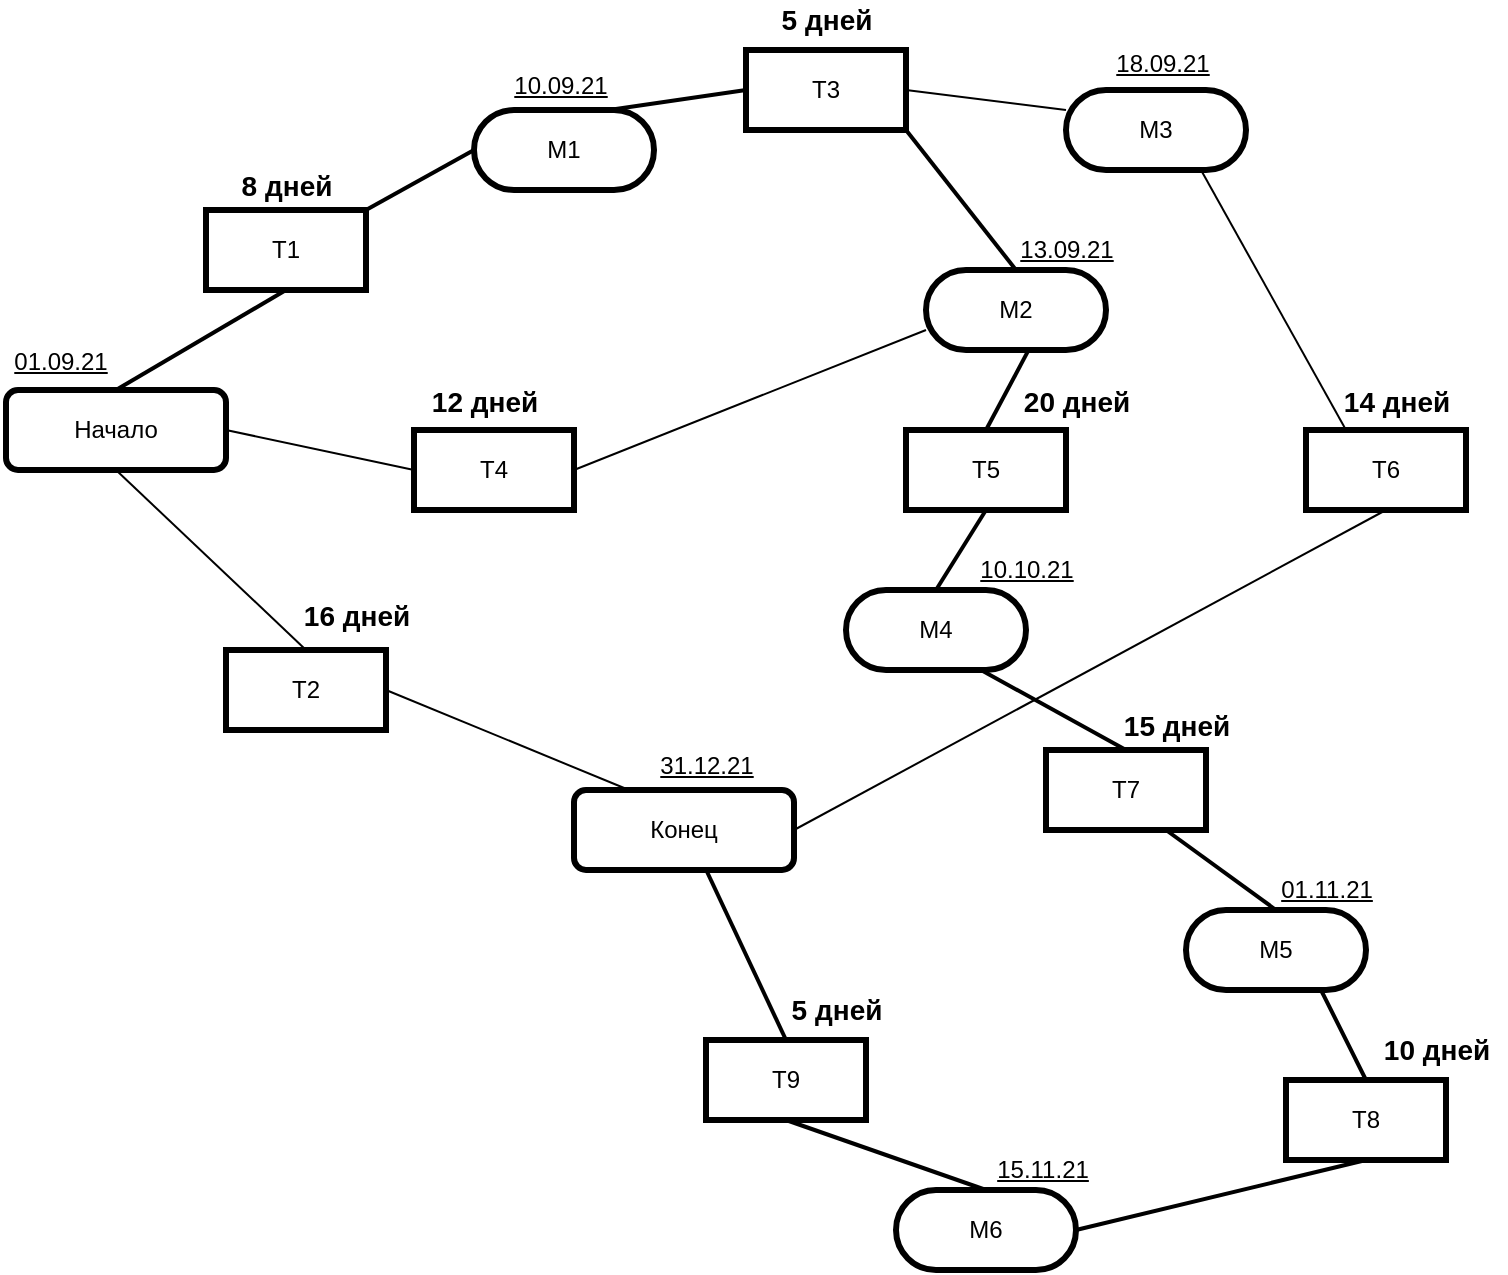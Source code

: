 <mxfile version="16.0.3" type="device"><diagram id="jz6jTf1bc_FucD5W-SCe" name="Page-1"><mxGraphModel dx="990" dy="575" grid="1" gridSize="10" guides="1" tooltips="1" connect="1" arrows="1" fold="1" page="1" pageScale="1" pageWidth="827" pageHeight="1169" math="0" shadow="0"><root><mxCell id="0"/><mxCell id="1" parent="0"/><mxCell id="M46QNmdxBvjC82e5ZqSj-1" value="Начало" style="rounded=1;whiteSpace=wrap;html=1;strokeWidth=3;" vertex="1" parent="1"><mxGeometry x="130" y="240" width="110" height="40" as="geometry"/></mxCell><mxCell id="M46QNmdxBvjC82e5ZqSj-2" value="T5" style="rounded=0;whiteSpace=wrap;html=1;strokeWidth=3;" vertex="1" parent="1"><mxGeometry x="580" y="260" width="80" height="40" as="geometry"/></mxCell><mxCell id="M46QNmdxBvjC82e5ZqSj-3" value="T9" style="rounded=0;whiteSpace=wrap;html=1;strokeWidth=3;" vertex="1" parent="1"><mxGeometry x="480" y="565" width="80" height="40" as="geometry"/></mxCell><mxCell id="M46QNmdxBvjC82e5ZqSj-4" value="T4" style="rounded=0;whiteSpace=wrap;html=1;strokeWidth=3;" vertex="1" parent="1"><mxGeometry x="334" y="260" width="80" height="40" as="geometry"/></mxCell><mxCell id="M46QNmdxBvjC82e5ZqSj-5" value="T1" style="rounded=0;whiteSpace=wrap;html=1;strokeWidth=3;" vertex="1" parent="1"><mxGeometry x="230" y="150" width="80" height="40" as="geometry"/></mxCell><mxCell id="M46QNmdxBvjC82e5ZqSj-6" value="T6" style="rounded=0;whiteSpace=wrap;html=1;strokeWidth=3;" vertex="1" parent="1"><mxGeometry x="780" y="260" width="80" height="40" as="geometry"/></mxCell><mxCell id="M46QNmdxBvjC82e5ZqSj-7" value="T8" style="rounded=0;whiteSpace=wrap;html=1;strokeWidth=3;" vertex="1" parent="1"><mxGeometry x="770" y="585" width="80" height="40" as="geometry"/></mxCell><mxCell id="M46QNmdxBvjC82e5ZqSj-8" value="T7" style="rounded=0;whiteSpace=wrap;html=1;strokeWidth=3;" vertex="1" parent="1"><mxGeometry x="650" y="420" width="80" height="40" as="geometry"/></mxCell><mxCell id="M46QNmdxBvjC82e5ZqSj-9" value="T2" style="rounded=0;whiteSpace=wrap;html=1;strokeWidth=3;" vertex="1" parent="1"><mxGeometry x="240" y="370" width="80" height="40" as="geometry"/></mxCell><mxCell id="M46QNmdxBvjC82e5ZqSj-10" value="T3" style="rounded=0;whiteSpace=wrap;html=1;strokeWidth=3;" vertex="1" parent="1"><mxGeometry x="500" y="70" width="80" height="40" as="geometry"/></mxCell><mxCell id="M46QNmdxBvjC82e5ZqSj-14" value="" style="endArrow=none;html=1;rounded=0;strokeWidth=2;exitX=0.5;exitY=0;exitDx=0;exitDy=0;entryX=0.5;entryY=1;entryDx=0;entryDy=0;" edge="1" parent="1" source="M46QNmdxBvjC82e5ZqSj-1" target="M46QNmdxBvjC82e5ZqSj-5"><mxGeometry width="50" height="50" relative="1" as="geometry"><mxPoint x="390" y="320" as="sourcePoint"/><mxPoint x="440" y="270" as="targetPoint"/></mxGeometry></mxCell><mxCell id="M46QNmdxBvjC82e5ZqSj-16" value="" style="endArrow=none;html=1;rounded=0;strokeWidth=1;exitX=1;exitY=0.5;exitDx=0;exitDy=0;entryX=0;entryY=0.5;entryDx=0;entryDy=0;" edge="1" parent="1" source="M46QNmdxBvjC82e5ZqSj-1" target="M46QNmdxBvjC82e5ZqSj-4"><mxGeometry width="50" height="50" relative="1" as="geometry"><mxPoint x="390" y="320" as="sourcePoint"/><mxPoint x="440" y="270" as="targetPoint"/></mxGeometry></mxCell><mxCell id="M46QNmdxBvjC82e5ZqSj-17" value="M3" style="rounded=1;whiteSpace=wrap;html=1;strokeWidth=3;arcSize=50;" vertex="1" parent="1"><mxGeometry x="660" y="90" width="90" height="40" as="geometry"/></mxCell><mxCell id="M46QNmdxBvjC82e5ZqSj-18" value="M1" style="rounded=1;whiteSpace=wrap;html=1;strokeWidth=3;arcSize=50;" vertex="1" parent="1"><mxGeometry x="364" y="100" width="90" height="40" as="geometry"/></mxCell><mxCell id="M46QNmdxBvjC82e5ZqSj-19" value="M2" style="rounded=1;whiteSpace=wrap;html=1;strokeWidth=3;arcSize=50;" vertex="1" parent="1"><mxGeometry x="590" y="180" width="90" height="40" as="geometry"/></mxCell><mxCell id="M46QNmdxBvjC82e5ZqSj-20" value="M6" style="rounded=1;whiteSpace=wrap;html=1;strokeWidth=3;arcSize=50;" vertex="1" parent="1"><mxGeometry x="575" y="640" width="90" height="40" as="geometry"/></mxCell><mxCell id="M46QNmdxBvjC82e5ZqSj-21" value="M5" style="rounded=1;whiteSpace=wrap;html=1;strokeWidth=3;arcSize=50;" vertex="1" parent="1"><mxGeometry x="720" y="500" width="90" height="40" as="geometry"/></mxCell><mxCell id="M46QNmdxBvjC82e5ZqSj-22" value="M4" style="rounded=1;whiteSpace=wrap;html=1;strokeWidth=3;arcSize=50;" vertex="1" parent="1"><mxGeometry x="550" y="340" width="90" height="40" as="geometry"/></mxCell><mxCell id="M46QNmdxBvjC82e5ZqSj-24" value="" style="endArrow=none;html=1;rounded=0;strokeWidth=2;exitX=1;exitY=0;exitDx=0;exitDy=0;entryX=0;entryY=0.5;entryDx=0;entryDy=0;" edge="1" parent="1" source="M46QNmdxBvjC82e5ZqSj-5" target="M46QNmdxBvjC82e5ZqSj-18"><mxGeometry width="50" height="50" relative="1" as="geometry"><mxPoint x="195" y="250" as="sourcePoint"/><mxPoint x="300" y="180" as="targetPoint"/></mxGeometry></mxCell><mxCell id="M46QNmdxBvjC82e5ZqSj-25" value="" style="endArrow=none;html=1;rounded=0;strokeWidth=2;exitX=0;exitY=0.5;exitDx=0;exitDy=0;entryX=0.75;entryY=0;entryDx=0;entryDy=0;" edge="1" parent="1" source="M46QNmdxBvjC82e5ZqSj-10" target="M46QNmdxBvjC82e5ZqSj-18"><mxGeometry width="50" height="50" relative="1" as="geometry"><mxPoint x="340" y="140" as="sourcePoint"/><mxPoint x="374" y="130" as="targetPoint"/></mxGeometry></mxCell><mxCell id="M46QNmdxBvjC82e5ZqSj-26" value="" style="endArrow=none;html=1;rounded=0;strokeWidth=1;exitX=0;exitY=0.25;exitDx=0;exitDy=0;entryX=1;entryY=0.5;entryDx=0;entryDy=0;" edge="1" parent="1" source="M46QNmdxBvjC82e5ZqSj-17" target="M46QNmdxBvjC82e5ZqSj-10"><mxGeometry width="50" height="50" relative="1" as="geometry"><mxPoint x="350" y="150" as="sourcePoint"/><mxPoint x="384" y="140" as="targetPoint"/></mxGeometry></mxCell><mxCell id="M46QNmdxBvjC82e5ZqSj-27" value="" style="endArrow=none;html=1;rounded=0;strokeWidth=2;exitX=1;exitY=1;exitDx=0;exitDy=0;entryX=0.5;entryY=0;entryDx=0;entryDy=0;" edge="1" parent="1" source="M46QNmdxBvjC82e5ZqSj-10" target="M46QNmdxBvjC82e5ZqSj-19"><mxGeometry width="50" height="50" relative="1" as="geometry"><mxPoint x="360" y="160" as="sourcePoint"/><mxPoint x="394" y="150" as="targetPoint"/></mxGeometry></mxCell><mxCell id="M46QNmdxBvjC82e5ZqSj-28" value="" style="endArrow=none;html=1;rounded=0;strokeWidth=2;exitX=0.5;exitY=0;exitDx=0;exitDy=0;entryX=0.574;entryY=0.983;entryDx=0;entryDy=0;entryPerimeter=0;" edge="1" parent="1" source="M46QNmdxBvjC82e5ZqSj-2" target="M46QNmdxBvjC82e5ZqSj-19"><mxGeometry width="50" height="50" relative="1" as="geometry"><mxPoint x="370" y="170" as="sourcePoint"/><mxPoint x="404" y="160" as="targetPoint"/></mxGeometry></mxCell><mxCell id="M46QNmdxBvjC82e5ZqSj-30" value="" style="endArrow=none;html=1;rounded=0;strokeWidth=1;exitX=0.25;exitY=0;exitDx=0;exitDy=0;entryX=0.75;entryY=1;entryDx=0;entryDy=0;" edge="1" parent="1" source="M46QNmdxBvjC82e5ZqSj-6" target="M46QNmdxBvjC82e5ZqSj-17"><mxGeometry width="50" height="50" relative="1" as="geometry"><mxPoint x="380" y="180" as="sourcePoint"/><mxPoint x="414" y="170" as="targetPoint"/></mxGeometry></mxCell><mxCell id="M46QNmdxBvjC82e5ZqSj-31" value="" style="endArrow=none;html=1;rounded=0;strokeWidth=2;exitX=0.5;exitY=0;exitDx=0;exitDy=0;entryX=0.5;entryY=1;entryDx=0;entryDy=0;" edge="1" parent="1" source="M46QNmdxBvjC82e5ZqSj-22" target="M46QNmdxBvjC82e5ZqSj-2"><mxGeometry width="50" height="50" relative="1" as="geometry"><mxPoint x="390" y="190" as="sourcePoint"/><mxPoint x="424" y="180" as="targetPoint"/></mxGeometry></mxCell><mxCell id="M46QNmdxBvjC82e5ZqSj-32" value="" style="endArrow=none;html=1;rounded=0;strokeWidth=2;exitX=0.5;exitY=0;exitDx=0;exitDy=0;entryX=0.75;entryY=1;entryDx=0;entryDy=0;" edge="1" parent="1" source="M46QNmdxBvjC82e5ZqSj-8" target="M46QNmdxBvjC82e5ZqSj-22"><mxGeometry width="50" height="50" relative="1" as="geometry"><mxPoint x="400" y="200" as="sourcePoint"/><mxPoint x="434" y="190" as="targetPoint"/></mxGeometry></mxCell><mxCell id="M46QNmdxBvjC82e5ZqSj-34" value="" style="endArrow=none;html=1;rounded=0;strokeWidth=1;exitX=1;exitY=0.5;exitDx=0;exitDy=0;entryX=0;entryY=0.75;entryDx=0;entryDy=0;" edge="1" parent="1" source="M46QNmdxBvjC82e5ZqSj-4" target="M46QNmdxBvjC82e5ZqSj-19"><mxGeometry width="50" height="50" relative="1" as="geometry"><mxPoint x="410" y="210" as="sourcePoint"/><mxPoint x="444" y="200" as="targetPoint"/></mxGeometry></mxCell><mxCell id="M46QNmdxBvjC82e5ZqSj-35" value="" style="endArrow=none;html=1;rounded=0;strokeWidth=2;exitX=0.5;exitY=0;exitDx=0;exitDy=0;entryX=0.75;entryY=1;entryDx=0;entryDy=0;" edge="1" parent="1" source="M46QNmdxBvjC82e5ZqSj-21" target="M46QNmdxBvjC82e5ZqSj-8"><mxGeometry width="50" height="50" relative="1" as="geometry"><mxPoint x="420" y="220" as="sourcePoint"/><mxPoint x="454" y="210" as="targetPoint"/></mxGeometry></mxCell><mxCell id="M46QNmdxBvjC82e5ZqSj-36" value="" style="endArrow=none;html=1;rounded=0;strokeWidth=2;exitX=0.5;exitY=0;exitDx=0;exitDy=0;entryX=0.75;entryY=1;entryDx=0;entryDy=0;" edge="1" parent="1" source="M46QNmdxBvjC82e5ZqSj-7" target="M46QNmdxBvjC82e5ZqSj-21"><mxGeometry width="50" height="50" relative="1" as="geometry"><mxPoint x="430" y="230" as="sourcePoint"/><mxPoint x="464" y="220" as="targetPoint"/></mxGeometry></mxCell><mxCell id="M46QNmdxBvjC82e5ZqSj-37" value="" style="endArrow=none;html=1;rounded=0;strokeWidth=1;exitX=0.5;exitY=1;exitDx=0;exitDy=0;entryX=0.5;entryY=0;entryDx=0;entryDy=0;" edge="1" parent="1" source="M46QNmdxBvjC82e5ZqSj-1" target="M46QNmdxBvjC82e5ZqSj-9"><mxGeometry width="50" height="50" relative="1" as="geometry"><mxPoint x="440" y="240" as="sourcePoint"/><mxPoint x="474" y="230" as="targetPoint"/></mxGeometry></mxCell><mxCell id="M46QNmdxBvjC82e5ZqSj-39" value="" style="endArrow=none;html=1;rounded=0;strokeWidth=2;exitX=1;exitY=0.5;exitDx=0;exitDy=0;entryX=0.5;entryY=1;entryDx=0;entryDy=0;" edge="1" parent="1" source="M46QNmdxBvjC82e5ZqSj-20" target="M46QNmdxBvjC82e5ZqSj-7"><mxGeometry width="50" height="50" relative="1" as="geometry"><mxPoint x="450" y="250" as="sourcePoint"/><mxPoint x="484" y="240" as="targetPoint"/></mxGeometry></mxCell><mxCell id="M46QNmdxBvjC82e5ZqSj-40" value="" style="endArrow=none;html=1;rounded=0;strokeWidth=2;exitX=0.5;exitY=0;exitDx=0;exitDy=0;entryX=0.5;entryY=1;entryDx=0;entryDy=0;" edge="1" parent="1" source="M46QNmdxBvjC82e5ZqSj-20" target="M46QNmdxBvjC82e5ZqSj-3"><mxGeometry width="50" height="50" relative="1" as="geometry"><mxPoint x="460" y="260" as="sourcePoint"/><mxPoint x="494" y="250" as="targetPoint"/></mxGeometry></mxCell><mxCell id="M46QNmdxBvjC82e5ZqSj-41" value="Конец" style="rounded=1;whiteSpace=wrap;html=1;strokeWidth=3;" vertex="1" parent="1"><mxGeometry x="414" y="440" width="110" height="40" as="geometry"/></mxCell><mxCell id="M46QNmdxBvjC82e5ZqSj-43" value="" style="endArrow=none;html=1;rounded=0;strokeWidth=1;exitX=0.25;exitY=0;exitDx=0;exitDy=0;entryX=1;entryY=0.5;entryDx=0;entryDy=0;fontStyle=1" edge="1" parent="1" source="M46QNmdxBvjC82e5ZqSj-41" target="M46QNmdxBvjC82e5ZqSj-9"><mxGeometry width="50" height="50" relative="1" as="geometry"><mxPoint x="250" y="270" as="sourcePoint"/><mxPoint x="344.0" y="290" as="targetPoint"/></mxGeometry></mxCell><mxCell id="M46QNmdxBvjC82e5ZqSj-44" value="" style="endArrow=none;html=1;rounded=0;strokeWidth=2;exitX=0.602;exitY=1.006;exitDx=0;exitDy=0;entryX=0.5;entryY=0;entryDx=0;entryDy=0;exitPerimeter=0;" edge="1" parent="1" source="M46QNmdxBvjC82e5ZqSj-41" target="M46QNmdxBvjC82e5ZqSj-3"><mxGeometry width="50" height="50" relative="1" as="geometry"><mxPoint x="260" y="280" as="sourcePoint"/><mxPoint x="354.0" y="300" as="targetPoint"/></mxGeometry></mxCell><mxCell id="M46QNmdxBvjC82e5ZqSj-45" value="" style="endArrow=none;html=1;rounded=0;strokeWidth=1;exitX=1;exitY=0.5;exitDx=0;exitDy=0;entryX=0.5;entryY=1;entryDx=0;entryDy=0;" edge="1" parent="1" source="M46QNmdxBvjC82e5ZqSj-41" target="M46QNmdxBvjC82e5ZqSj-6"><mxGeometry width="50" height="50" relative="1" as="geometry"><mxPoint x="270" y="290" as="sourcePoint"/><mxPoint x="364.0" y="310" as="targetPoint"/></mxGeometry></mxCell><mxCell id="M46QNmdxBvjC82e5ZqSj-47" value="&lt;u&gt;01.09.21&lt;/u&gt;" style="text;html=1;align=center;verticalAlign=middle;resizable=0;points=[];autosize=1;strokeColor=none;fillColor=none;" vertex="1" parent="1"><mxGeometry x="127" y="216" width="60" height="20" as="geometry"/></mxCell><mxCell id="M46QNmdxBvjC82e5ZqSj-48" value="&lt;font style=&quot;font-size: 14px&quot;&gt;&lt;b&gt;8 дней&lt;/b&gt;&lt;/font&gt;" style="text;html=1;align=center;verticalAlign=middle;resizable=0;points=[];autosize=1;strokeColor=none;fillColor=none;" vertex="1" parent="1"><mxGeometry x="240" y="128" width="60" height="20" as="geometry"/></mxCell><mxCell id="M46QNmdxBvjC82e5ZqSj-49" value="&lt;font style=&quot;font-size: 14px&quot;&gt;&lt;b&gt;16 дней&lt;/b&gt;&lt;/font&gt;" style="text;html=1;align=center;verticalAlign=middle;resizable=0;points=[];autosize=1;strokeColor=none;fillColor=none;" vertex="1" parent="1"><mxGeometry x="270" y="343" width="70" height="20" as="geometry"/></mxCell><mxCell id="M46QNmdxBvjC82e5ZqSj-50" value="&lt;font style=&quot;font-size: 14px&quot;&gt;&lt;b&gt;5 дней&lt;/b&gt;&lt;/font&gt;" style="text;html=1;align=center;verticalAlign=middle;resizable=0;points=[];autosize=1;strokeColor=none;fillColor=none;" vertex="1" parent="1"><mxGeometry x="510" y="45" width="60" height="20" as="geometry"/></mxCell><mxCell id="M46QNmdxBvjC82e5ZqSj-51" value="&lt;font style=&quot;font-size: 14px&quot;&gt;&lt;b&gt;12 дней&lt;/b&gt;&lt;/font&gt;" style="text;html=1;align=center;verticalAlign=middle;resizable=0;points=[];autosize=1;strokeColor=none;fillColor=none;" vertex="1" parent="1"><mxGeometry x="334" y="236" width="70" height="20" as="geometry"/></mxCell><mxCell id="M46QNmdxBvjC82e5ZqSj-52" value="&lt;font style=&quot;font-size: 14px&quot;&gt;&lt;b&gt;20 дней&lt;/b&gt;&lt;/font&gt;" style="text;html=1;align=center;verticalAlign=middle;resizable=0;points=[];autosize=1;strokeColor=none;fillColor=none;" vertex="1" parent="1"><mxGeometry x="630" y="236" width="70" height="20" as="geometry"/></mxCell><mxCell id="M46QNmdxBvjC82e5ZqSj-54" value="&lt;font style=&quot;font-size: 14px&quot;&gt;&lt;b&gt;14 дней&lt;/b&gt;&lt;/font&gt;" style="text;html=1;align=center;verticalAlign=middle;resizable=0;points=[];autosize=1;strokeColor=none;fillColor=none;" vertex="1" parent="1"><mxGeometry x="790" y="236" width="70" height="20" as="geometry"/></mxCell><mxCell id="M46QNmdxBvjC82e5ZqSj-55" value="&lt;font style=&quot;font-size: 14px&quot;&gt;&lt;b&gt;15 дней&lt;/b&gt;&lt;/font&gt;" style="text;html=1;align=center;verticalAlign=middle;resizable=0;points=[];autosize=1;strokeColor=none;fillColor=none;" vertex="1" parent="1"><mxGeometry x="680" y="398" width="70" height="20" as="geometry"/></mxCell><mxCell id="M46QNmdxBvjC82e5ZqSj-56" value="&lt;font style=&quot;font-size: 14px&quot;&gt;&lt;b&gt;10 дней&lt;/b&gt;&lt;/font&gt;" style="text;html=1;align=center;verticalAlign=middle;resizable=0;points=[];autosize=1;strokeColor=none;fillColor=none;" vertex="1" parent="1"><mxGeometry x="810" y="560" width="70" height="20" as="geometry"/></mxCell><mxCell id="M46QNmdxBvjC82e5ZqSj-57" value="&lt;font style=&quot;font-size: 14px&quot;&gt;&lt;b&gt;5 дней&lt;/b&gt;&lt;/font&gt;" style="text;html=1;align=center;verticalAlign=middle;resizable=0;points=[];autosize=1;strokeColor=none;fillColor=none;" vertex="1" parent="1"><mxGeometry x="515" y="540" width="60" height="20" as="geometry"/></mxCell><mxCell id="M46QNmdxBvjC82e5ZqSj-58" value="&lt;u&gt;10.09.21&lt;/u&gt;" style="text;html=1;align=center;verticalAlign=middle;resizable=0;points=[];autosize=1;strokeColor=none;fillColor=none;" vertex="1" parent="1"><mxGeometry x="377" y="78" width="60" height="20" as="geometry"/></mxCell><mxCell id="M46QNmdxBvjC82e5ZqSj-59" value="&lt;u&gt;18.09.21&lt;/u&gt;" style="text;html=1;align=center;verticalAlign=middle;resizable=0;points=[];autosize=1;strokeColor=none;fillColor=none;" vertex="1" parent="1"><mxGeometry x="678" y="67" width="60" height="20" as="geometry"/></mxCell><mxCell id="M46QNmdxBvjC82e5ZqSj-60" value="&lt;u&gt;13.09.21&lt;/u&gt;" style="text;html=1;align=center;verticalAlign=middle;resizable=0;points=[];autosize=1;strokeColor=none;fillColor=none;" vertex="1" parent="1"><mxGeometry x="630" y="160" width="60" height="20" as="geometry"/></mxCell><mxCell id="M46QNmdxBvjC82e5ZqSj-61" value="&lt;u&gt;10.10.21&lt;/u&gt;" style="text;html=1;align=center;verticalAlign=middle;resizable=0;points=[];autosize=1;strokeColor=none;fillColor=none;" vertex="1" parent="1"><mxGeometry x="610" y="320" width="60" height="20" as="geometry"/></mxCell><mxCell id="M46QNmdxBvjC82e5ZqSj-62" value="&lt;u&gt;01.11.21&lt;/u&gt;" style="text;html=1;align=center;verticalAlign=middle;resizable=0;points=[];autosize=1;strokeColor=none;fillColor=none;" vertex="1" parent="1"><mxGeometry x="760" y="480" width="60" height="20" as="geometry"/></mxCell><mxCell id="M46QNmdxBvjC82e5ZqSj-63" value="&lt;u&gt;15.11.21&lt;/u&gt;" style="text;html=1;align=center;verticalAlign=middle;resizable=0;points=[];autosize=1;strokeColor=none;fillColor=none;" vertex="1" parent="1"><mxGeometry x="618" y="620" width="60" height="20" as="geometry"/></mxCell><mxCell id="M46QNmdxBvjC82e5ZqSj-64" value="&lt;u&gt;31.12.21&lt;/u&gt;" style="text;html=1;align=center;verticalAlign=middle;resizable=0;points=[];autosize=1;strokeColor=none;fillColor=none;" vertex="1" parent="1"><mxGeometry x="450" y="418" width="60" height="20" as="geometry"/></mxCell></root></mxGraphModel></diagram></mxfile>